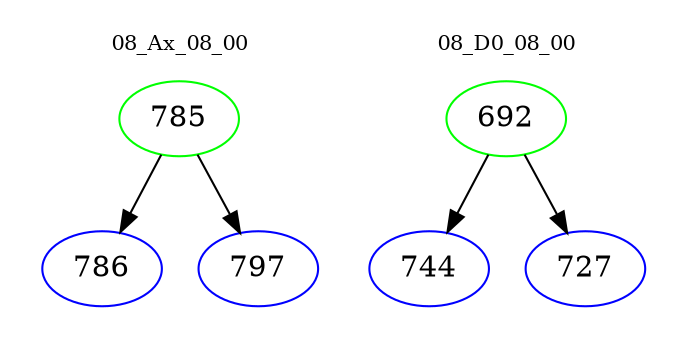 digraph{
subgraph cluster_0 {
color = white
label = "08_Ax_08_00";
fontsize=10;
T0_785 [label="785", color="green"]
T0_785 -> T0_786 [color="black"]
T0_786 [label="786", color="blue"]
T0_785 -> T0_797 [color="black"]
T0_797 [label="797", color="blue"]
}
subgraph cluster_1 {
color = white
label = "08_D0_08_00";
fontsize=10;
T1_692 [label="692", color="green"]
T1_692 -> T1_744 [color="black"]
T1_744 [label="744", color="blue"]
T1_692 -> T1_727 [color="black"]
T1_727 [label="727", color="blue"]
}
}

